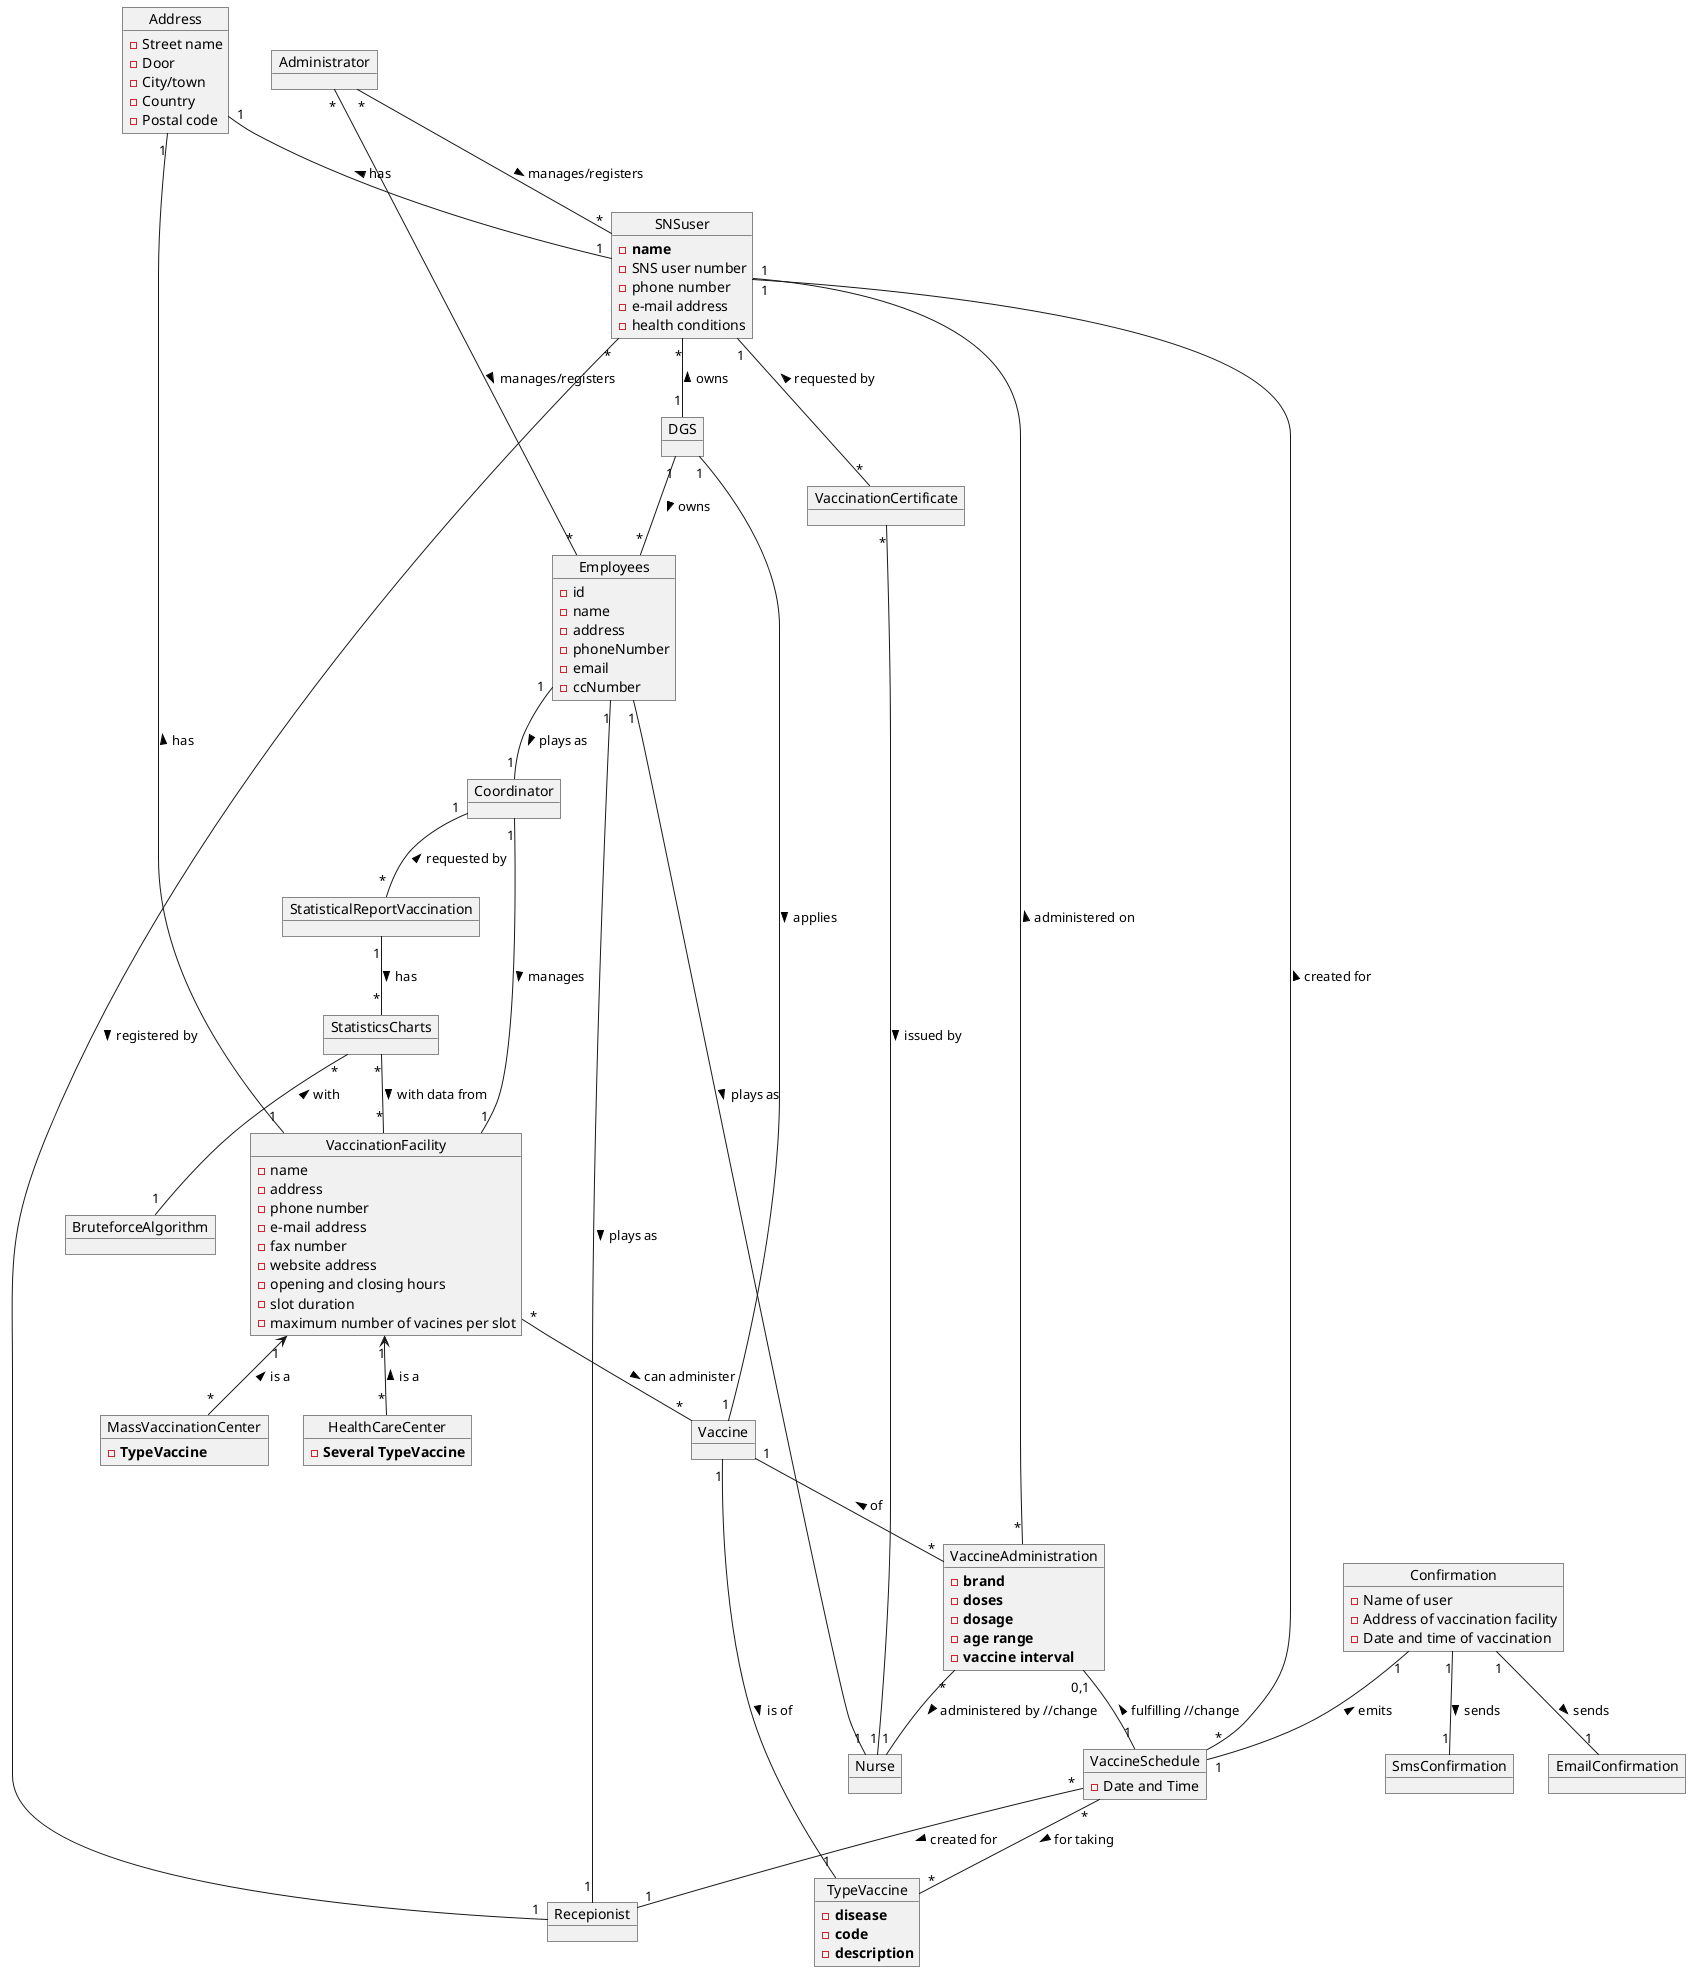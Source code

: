 @startuml
'https://plantuml.com/object-diagram

object SNSuser{
-**name**
-SNS user number
-phone number
-e-mail address
-health conditions
}
object DGS
object Administrator
object Coordinator
object Nurse
object Recepionist
object VaccinationFacility{
-name
-address
-phone number
-e-mail address
-fax number
-website address
-opening and closing hours
-slot duration
-maximum number of vacines per slot
}
object StatisticalReportVaccination
object MassVaccinationCenter{
-**TypeVaccine**
}
object HealthCareCenter{
-**Several TypeVaccine**
}
object TypeVaccine{
-**disease**
-**code**
-**description**
}

object Vaccine

object VaccineSchedule{
-Date and Time
}
object VaccinationCertificate
object VaccineAdministration {
-**brand**
-**doses**
-**dosage**
-**age range**
-**vaccine interval**
}
object Confirmation{
-Name of user
-Address of vaccination facility
-Date and time of vaccination
}
object SmsConfirmation
object EmailConfirmation
object Employees{
-id
-name
-address
-phoneNumber
-email
-ccNumber
}
object StatisticsCharts
object BruteforceAlgorithm
object Address{
-Street name
-Door
-City/town
-Country
-Postal code
}


Administrator"*" -- "*" Employees: > manages/registers
Administrator"*" -- "*" SNSuser: > manages/registers
SNSuser"*"--"1" DGS : < owns
DGS"1" -- "*"Employees : > owns
DGS "1"--"1" Vaccine : > applies
Employees"1"--"1" Recepionist: > plays as
Employees"1"--"1" Nurse: > plays as
Employees"1"--"1" Coordinator: > plays as
Address"1"--"1" VaccinationFacility: < has
Address"1"--"1" SNSuser: < has
SNSuser "1"--"*" VaccinationCertificate: < requested by
Coordinator"1" --"1" VaccinationFacility: > manages
VaccinationFacility"1"<--"*" MassVaccinationCenter: < is a

VaccinationFacility"1"<--"*" HealthCareCenter: < is a
Coordinator"1" -- "*"StatisticalReportVaccination: < requested by
StatisticalReportVaccination"1" -- "*"StatisticsCharts: > has
StatisticsCharts"*" -- "1"BruteforceAlgorithm: < with
StatisticsCharts"*" -- "*"VaccinationFacility: > with data from
VaccinationFacility "*"--"*" Vaccine: > can administer
VaccineSchedule"*" -- "1"SNSuser: > created for
VaccineSchedule"*" -- "1"Recepionist: > created for
VaccineAdministration"*" -- "1"Nurse: > administered by //change
Vaccine"1" -- "*"VaccineAdministration: < of
Recepionist"1" -- "*"SNSuser: < registered by
VaccineAdministration"*" -- "1"SNSuser: > administered on
VaccineAdministration"0,1" -- "1"VaccineSchedule: < fulfilling //change
VaccinationCertificate"*" -- "1"Nurse: > issued by
Confirmation"1" -- "1"VaccineSchedule: < emits
Confirmation"1" -- "1"SmsConfirmation:> sends
Confirmation "1"--"1" EmailConfirmation: > sends
VaccineSchedule"*" -- "*"TypeVaccine:> for taking
Vaccine"1" --"1" TypeVaccine:> is of

@enduml
